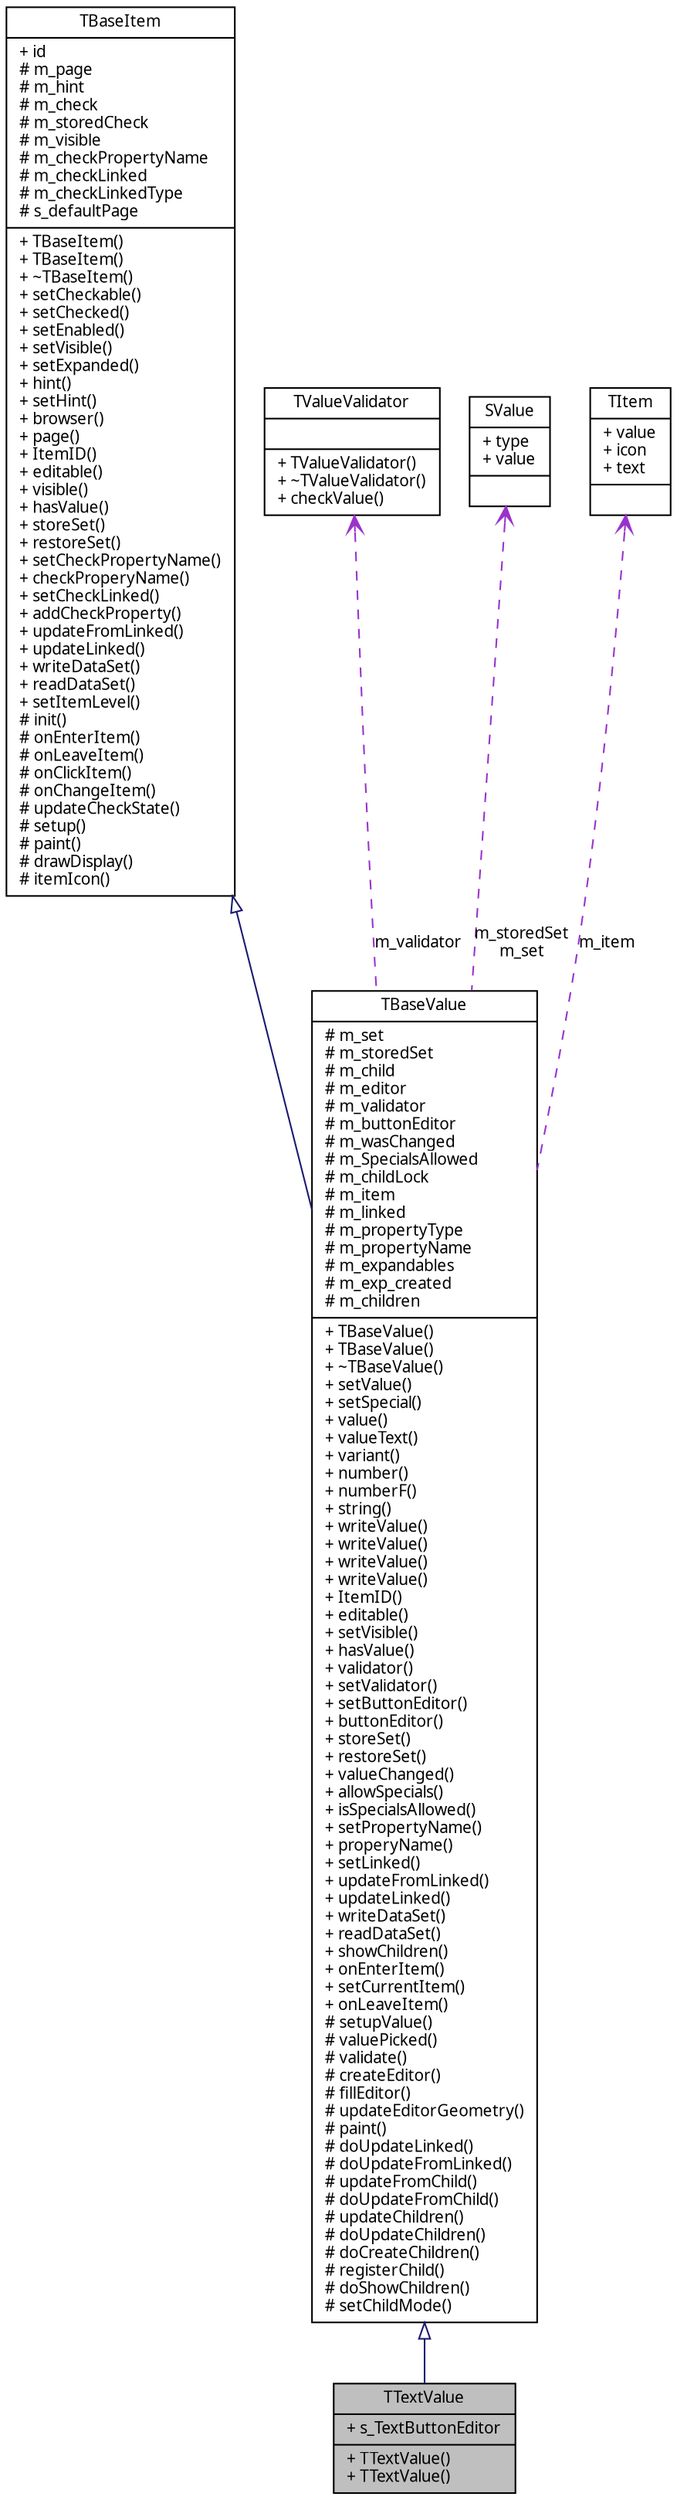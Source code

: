 digraph G
{
  edge [fontname="FreeSans.ttf",fontsize=10,labelfontname="FreeSans.ttf",labelfontsize=10];
  node [fontname="FreeSans.ttf",fontsize=10,shape=record];
  Node1 [label="{TTextValue\n|+ s_TextButtonEditor\l|+ TTextValue()\l+ TTextValue()\l}",height=0.2,width=0.4,color="black", fillcolor="grey75", style="filled" fontcolor="black"];
  Node2 -> Node1 [dir=back,color="midnightblue",fontsize=10,style="solid",arrowtail="empty",fontname="FreeSans.ttf"];
  Node2 [label="{TBaseValue\n|# m_set\l# m_storedSet\l# m_child\l# m_editor\l# m_validator\l# m_buttonEditor\l# m_wasChanged\l# m_SpecialsAllowed\l# m_childLock\l# m_item\l# m_linked\l# m_propertyType\l# m_propertyName\l# m_expandables\l# m_exp_created\l# m_children\l|+ TBaseValue()\l+ TBaseValue()\l+ ~TBaseValue()\l+ setValue()\l+ setSpecial()\l+ value()\l+ valueText()\l+ variant()\l+ number()\l+ numberF()\l+ string()\l+ writeValue()\l+ writeValue()\l+ writeValue()\l+ writeValue()\l+ ItemID()\l+ editable()\l+ setVisible()\l+ hasValue()\l+ validator()\l+ setValidator()\l+ setButtonEditor()\l+ buttonEditor()\l+ storeSet()\l+ restoreSet()\l+ valueChanged()\l+ allowSpecials()\l+ isSpecialsAllowed()\l+ setPropertyName()\l+ properyName()\l+ setLinked()\l+ updateFromLinked()\l+ updateLinked()\l+ writeDataSet()\l+ readDataSet()\l+ showChildren()\l+ onEnterItem()\l+ setCurrentItem()\l+ onLeaveItem()\l# setupValue()\l# valuePicked()\l# validate()\l# createEditor()\l# fillEditor()\l# updateEditorGeometry()\l# paint()\l# doUpdateLinked()\l# doUpdateFromLinked()\l# updateFromChild()\l# doUpdateFromChild()\l# updateChildren()\l# doUpdateChildren()\l# doCreateChildren()\l# registerChild()\l# doShowChildren()\l# setChildMode()\l}",height=0.2,width=0.4,color="black", fillcolor="white", style="filled",URL="$classTBaseValue.html",tooltip="A base class for items which provide editable values. Internally it provides support..."];
  Node3 -> Node2 [dir=back,color="midnightblue",fontsize=10,style="solid",arrowtail="empty",fontname="FreeSans.ttf"];
  Node3 [label="{TBaseItem\n|+ id\l# m_page\l# m_hint\l# m_check\l# m_storedCheck\l# m_visible\l# m_checkPropertyName\l# m_checkLinked\l# m_checkLinkedType\l# s_defaultPage\l|+ TBaseItem()\l+ TBaseItem()\l+ ~TBaseItem()\l+ setCheckable()\l+ setChecked()\l+ setEnabled()\l+ setVisible()\l+ setExpanded()\l+ hint()\l+ setHint()\l+ browser()\l+ page()\l+ ItemID()\l+ editable()\l+ visible()\l+ hasValue()\l+ storeSet()\l+ restoreSet()\l+ setCheckPropertyName()\l+ checkProperyName()\l+ setCheckLinked()\l+ addCheckProperty()\l+ updateFromLinked()\l+ updateLinked()\l+ writeDataSet()\l+ readDataSet()\l+ setItemLevel()\l# init()\l# onEnterItem()\l# onLeaveItem()\l# onClickItem()\l# onChangeItem()\l# updateCheckState()\l# setup()\l# paint()\l# drawDisplay()\l# itemIcon()\l}",height=0.2,width=0.4,color="black", fillcolor="white", style="filled",URL="$classTBaseItem.html",tooltip="A base class for Value Browser items. Should not be used directly."];
  Node4 -> Node2 [dir=back,color="darkorchid3",fontsize=10,style="dashed",label="m_validator",arrowtail="open",fontname="FreeSans.ttf"];
  Node4 [label="{TValueValidator\n||+ TValueValidator()\l+ ~TValueValidator()\l+ checkValue()\l}",height=0.2,width=0.4,color="black", fillcolor="white", style="filled",URL="$classTValueValidator.html",tooltip="Abstract class which is used as the base for all value validators."];
  Node5 -> Node2 [dir=back,color="darkorchid3",fontsize=10,style="dashed",label="m_storedSet\nm_set",arrowtail="open",fontname="FreeSans.ttf"];
  Node5 [label="{SValue\n|+ type\l+ value\l|}",height=0.2,width=0.4,color="black", fillcolor="white", style="filled",URL="$structSValue.html",tooltip="Struct SValue holds a value as QVariant and its flags."];
  Node6 -> Node2 [dir=back,color="darkorchid3",fontsize=10,style="dashed",label="m_item",arrowtail="open",fontname="FreeSans.ttf"];
  Node6 [label="{TItem\n|+ value\l+ icon\l+ text\l|}",height=0.2,width=0.4,color="black", fillcolor="white", style="filled",URL="$classTItem.html",tooltip="A common item representing one item in drop-down list of value editor."];
}
